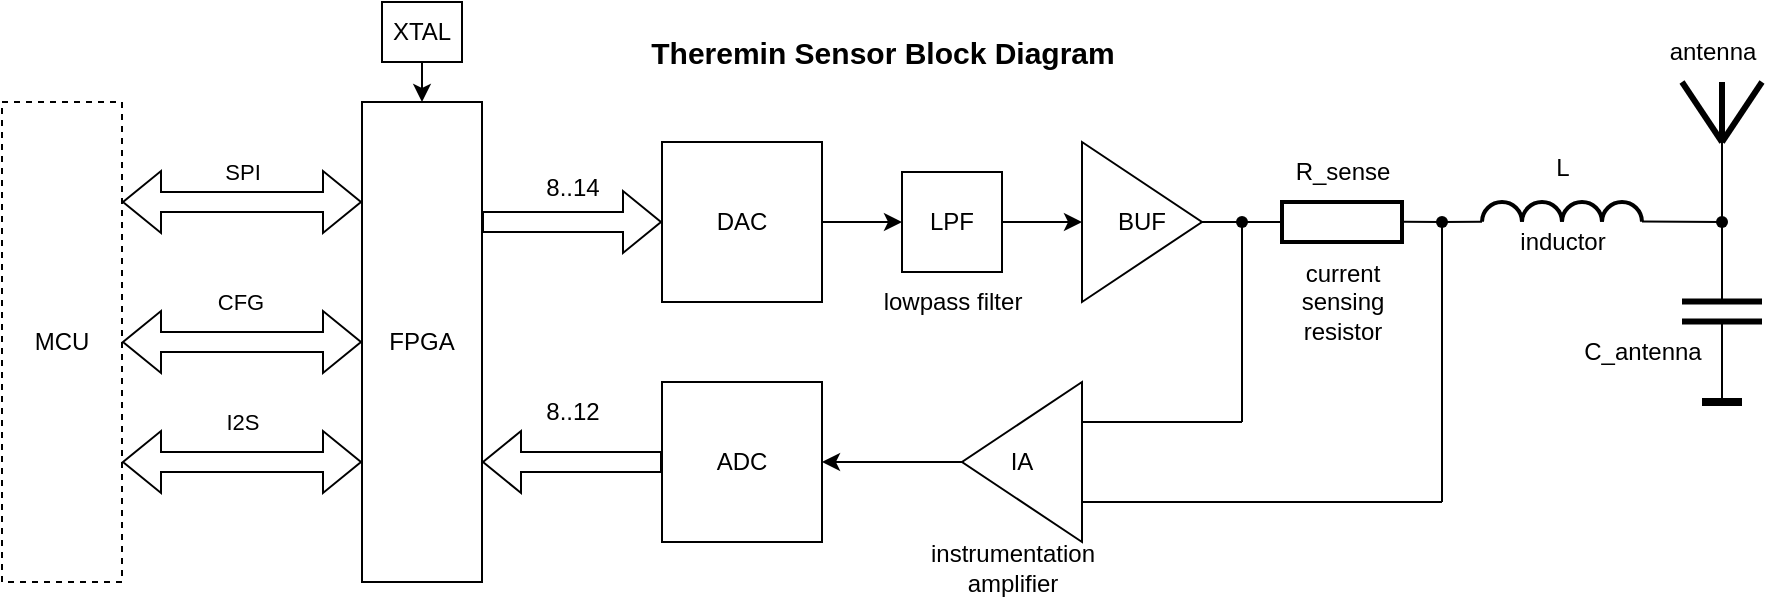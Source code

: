<mxfile version="22.1.16" type="device">
  <diagram name="Страница — 1" id="GNs12OStVKKTM1uIr7A2">
    <mxGraphModel dx="1206" dy="599" grid="1" gridSize="10" guides="1" tooltips="1" connect="1" arrows="1" fold="1" page="1" pageScale="1" pageWidth="1169" pageHeight="827" math="0" shadow="0">
      <root>
        <mxCell id="0" />
        <mxCell id="1" parent="0" />
        <mxCell id="iHbpIkFbYodwyfg4QH4O-2" value="MCU" style="rounded=0;whiteSpace=wrap;html=1;dashed=1;" vertex="1" parent="1">
          <mxGeometry x="100" y="160" width="60" height="240" as="geometry" />
        </mxCell>
        <mxCell id="iHbpIkFbYodwyfg4QH4O-25" style="edgeStyle=orthogonalEdgeStyle;rounded=0;orthogonalLoop=1;jettySize=auto;html=1;exitX=1;exitY=0.5;exitDx=0;exitDy=0;entryX=0;entryY=0.5;entryDx=0;entryDy=0;" edge="1" parent="1" source="iHbpIkFbYodwyfg4QH4O-3" target="iHbpIkFbYodwyfg4QH4O-24">
          <mxGeometry relative="1" as="geometry" />
        </mxCell>
        <mxCell id="iHbpIkFbYodwyfg4QH4O-3" value="DAC" style="whiteSpace=wrap;html=1;aspect=fixed;" vertex="1" parent="1">
          <mxGeometry x="430" y="180" width="80" height="80" as="geometry" />
        </mxCell>
        <mxCell id="iHbpIkFbYodwyfg4QH4O-4" value="ADC" style="whiteSpace=wrap;html=1;aspect=fixed;" vertex="1" parent="1">
          <mxGeometry x="430" y="300" width="80" height="80" as="geometry" />
        </mxCell>
        <mxCell id="iHbpIkFbYodwyfg4QH4O-6" value="FPGA" style="rounded=0;whiteSpace=wrap;html=1;" vertex="1" parent="1">
          <mxGeometry x="280" y="160" width="60" height="240" as="geometry" />
        </mxCell>
        <mxCell id="iHbpIkFbYodwyfg4QH4O-10" value="" style="shape=flexArrow;endArrow=classic;startArrow=classic;html=1;rounded=0;exitX=1;exitY=0.75;exitDx=0;exitDy=0;entryX=0;entryY=0.75;entryDx=0;entryDy=0;" edge="1" parent="1" source="iHbpIkFbYodwyfg4QH4O-2" target="iHbpIkFbYodwyfg4QH4O-6">
          <mxGeometry width="100" height="100" relative="1" as="geometry">
            <mxPoint x="360" y="340" as="sourcePoint" />
            <mxPoint x="460" y="240" as="targetPoint" />
          </mxGeometry>
        </mxCell>
        <mxCell id="iHbpIkFbYodwyfg4QH4O-18" value="I2S" style="edgeLabel;html=1;align=center;verticalAlign=middle;resizable=0;points=[];" vertex="1" connectable="0" parent="iHbpIkFbYodwyfg4QH4O-10">
          <mxGeometry x="0.03" y="1" relative="1" as="geometry">
            <mxPoint x="-2" y="-19" as="offset" />
          </mxGeometry>
        </mxCell>
        <mxCell id="iHbpIkFbYodwyfg4QH4O-11" value="" style="shape=flexArrow;endArrow=classic;startArrow=classic;html=1;rounded=0;exitX=1;exitY=0.5;exitDx=0;exitDy=0;entryX=0;entryY=0.5;entryDx=0;entryDy=0;" edge="1" parent="1" source="iHbpIkFbYodwyfg4QH4O-2" target="iHbpIkFbYodwyfg4QH4O-6">
          <mxGeometry width="100" height="100" relative="1" as="geometry">
            <mxPoint x="160" y="270" as="sourcePoint" />
            <mxPoint x="260" y="170" as="targetPoint" />
          </mxGeometry>
        </mxCell>
        <mxCell id="iHbpIkFbYodwyfg4QH4O-17" value="CFG" style="edgeLabel;html=1;align=center;verticalAlign=middle;resizable=0;points=[];" vertex="1" connectable="0" parent="iHbpIkFbYodwyfg4QH4O-11">
          <mxGeometry x="-0.02" y="1" relative="1" as="geometry">
            <mxPoint y="-19" as="offset" />
          </mxGeometry>
        </mxCell>
        <mxCell id="iHbpIkFbYodwyfg4QH4O-12" value="" style="shape=flexArrow;endArrow=classic;startArrow=classic;html=1;rounded=0;entryX=0;entryY=0.5;entryDx=0;entryDy=0;" edge="1" parent="1">
          <mxGeometry width="100" height="100" relative="1" as="geometry">
            <mxPoint x="160" y="210" as="sourcePoint" />
            <mxPoint x="280" y="210" as="targetPoint" />
          </mxGeometry>
        </mxCell>
        <mxCell id="iHbpIkFbYodwyfg4QH4O-16" value="SPI" style="edgeLabel;html=1;align=center;verticalAlign=middle;resizable=0;points=[];" vertex="1" connectable="0" parent="iHbpIkFbYodwyfg4QH4O-12">
          <mxGeometry x="-0.053" y="-7" relative="1" as="geometry">
            <mxPoint x="3" y="-22" as="offset" />
          </mxGeometry>
        </mxCell>
        <mxCell id="iHbpIkFbYodwyfg4QH4O-13" value="" style="shape=flexArrow;endArrow=classic;html=1;rounded=0;entryX=0;entryY=0.5;entryDx=0;entryDy=0;exitX=1;exitY=0.25;exitDx=0;exitDy=0;" edge="1" parent="1" source="iHbpIkFbYodwyfg4QH4O-6" target="iHbpIkFbYodwyfg4QH4O-3">
          <mxGeometry width="50" height="50" relative="1" as="geometry">
            <mxPoint x="400" y="210" as="sourcePoint" />
            <mxPoint x="440" y="270" as="targetPoint" />
          </mxGeometry>
        </mxCell>
        <mxCell id="iHbpIkFbYodwyfg4QH4O-14" value="" style="shape=flexArrow;endArrow=classic;html=1;rounded=0;entryX=1;entryY=0.75;entryDx=0;entryDy=0;exitX=0;exitY=0.5;exitDx=0;exitDy=0;" edge="1" parent="1" source="iHbpIkFbYodwyfg4QH4O-4" target="iHbpIkFbYodwyfg4QH4O-6">
          <mxGeometry width="50" height="50" relative="1" as="geometry">
            <mxPoint x="430" y="270" as="sourcePoint" />
            <mxPoint x="490" y="220" as="targetPoint" />
          </mxGeometry>
        </mxCell>
        <mxCell id="iHbpIkFbYodwyfg4QH4O-22" value="XTAL" style="rounded=0;whiteSpace=wrap;html=1;" vertex="1" parent="1">
          <mxGeometry x="290" y="110" width="40" height="30" as="geometry" />
        </mxCell>
        <mxCell id="iHbpIkFbYodwyfg4QH4O-23" value="" style="endArrow=classic;html=1;rounded=0;exitX=0.5;exitY=1;exitDx=0;exitDy=0;entryX=0.5;entryY=0;entryDx=0;entryDy=0;" edge="1" parent="1" source="iHbpIkFbYodwyfg4QH4O-22" target="iHbpIkFbYodwyfg4QH4O-6">
          <mxGeometry width="50" height="50" relative="1" as="geometry">
            <mxPoint x="390" y="320" as="sourcePoint" />
            <mxPoint x="440" y="270" as="targetPoint" />
          </mxGeometry>
        </mxCell>
        <mxCell id="iHbpIkFbYodwyfg4QH4O-33" style="edgeStyle=orthogonalEdgeStyle;rounded=0;orthogonalLoop=1;jettySize=auto;html=1;exitX=1;exitY=0.5;exitDx=0;exitDy=0;entryX=0;entryY=0.5;entryDx=0;entryDy=0;" edge="1" parent="1" source="iHbpIkFbYodwyfg4QH4O-24" target="iHbpIkFbYodwyfg4QH4O-26">
          <mxGeometry relative="1" as="geometry" />
        </mxCell>
        <mxCell id="iHbpIkFbYodwyfg4QH4O-24" value="LPF" style="rounded=0;whiteSpace=wrap;html=1;" vertex="1" parent="1">
          <mxGeometry x="550" y="195" width="50" height="50" as="geometry" />
        </mxCell>
        <mxCell id="iHbpIkFbYodwyfg4QH4O-26" value="BUF" style="triangle;whiteSpace=wrap;html=1;" vertex="1" parent="1">
          <mxGeometry x="640" y="180" width="60" height="80" as="geometry" />
        </mxCell>
        <mxCell id="iHbpIkFbYodwyfg4QH4O-28" style="edgeStyle=orthogonalEdgeStyle;rounded=0;orthogonalLoop=1;jettySize=auto;html=1;exitX=0;exitY=0.5;exitDx=0;exitDy=0;entryX=1;entryY=0.5;entryDx=0;entryDy=0;" edge="1" parent="1" source="iHbpIkFbYodwyfg4QH4O-27" target="iHbpIkFbYodwyfg4QH4O-4">
          <mxGeometry relative="1" as="geometry" />
        </mxCell>
        <mxCell id="iHbpIkFbYodwyfg4QH4O-27" value="IA" style="triangle;whiteSpace=wrap;html=1;flipV=0;flipH=1;" vertex="1" parent="1">
          <mxGeometry x="580" y="300" width="60" height="80" as="geometry" />
        </mxCell>
        <mxCell id="iHbpIkFbYodwyfg4QH4O-29" value="" style="verticalLabelPosition=bottom;verticalAlign=top;html=1;shape=mxgraph.basic.rect;fillColor2=none;strokeWidth=2;size=20;indent=5;" vertex="1" parent="1">
          <mxGeometry x="740" y="210" width="60" height="20" as="geometry" />
        </mxCell>
        <mxCell id="iHbpIkFbYodwyfg4QH4O-31" value="" style="endArrow=none;html=1;rounded=0;exitDx=0;exitDy=0;" edge="1" parent="1" source="iHbpIkFbYodwyfg4QH4O-61" target="iHbpIkFbYodwyfg4QH4O-29">
          <mxGeometry width="50" height="50" relative="1" as="geometry">
            <mxPoint x="420" y="270" as="sourcePoint" />
            <mxPoint x="730" y="180" as="targetPoint" />
          </mxGeometry>
        </mxCell>
        <mxCell id="iHbpIkFbYodwyfg4QH4O-34" value="R_sense" style="text;html=1;align=center;verticalAlign=middle;resizable=0;points=[];autosize=1;strokeColor=none;fillColor=none;" vertex="1" parent="1">
          <mxGeometry x="735" y="180" width="70" height="30" as="geometry" />
        </mxCell>
        <mxCell id="iHbpIkFbYodwyfg4QH4O-35" value="" style="endArrow=none;html=1;rounded=0;targetPerimeterSpacing=7;" edge="1" parent="1">
          <mxGeometry width="50" height="50" relative="1" as="geometry">
            <mxPoint x="720" y="320" as="sourcePoint" />
            <mxPoint x="720" y="220" as="targetPoint" />
          </mxGeometry>
        </mxCell>
        <mxCell id="iHbpIkFbYodwyfg4QH4O-36" value="" style="endArrow=none;html=1;rounded=0;exitX=-0.037;exitY=0.285;exitDx=0;exitDy=0;exitPerimeter=0;" edge="1" parent="1">
          <mxGeometry width="50" height="50" relative="1" as="geometry">
            <mxPoint x="640" y="320.0" as="sourcePoint" />
            <mxPoint x="720" y="320" as="targetPoint" />
          </mxGeometry>
        </mxCell>
        <mxCell id="iHbpIkFbYodwyfg4QH4O-37" value="" style="endArrow=none;html=1;rounded=0;exitX=-0.037;exitY=0.285;exitDx=0;exitDy=0;exitPerimeter=0;" edge="1" parent="1">
          <mxGeometry width="50" height="50" relative="1" as="geometry">
            <mxPoint x="640" y="360.0" as="sourcePoint" />
            <mxPoint x="820" y="360" as="targetPoint" />
          </mxGeometry>
        </mxCell>
        <mxCell id="iHbpIkFbYodwyfg4QH4O-38" value="" style="endArrow=none;html=1;rounded=0;targetPerimeterSpacing=7;" edge="1" parent="1">
          <mxGeometry width="50" height="50" relative="1" as="geometry">
            <mxPoint x="820" y="360" as="sourcePoint" />
            <mxPoint x="820" y="220" as="targetPoint" />
          </mxGeometry>
        </mxCell>
        <mxCell id="iHbpIkFbYodwyfg4QH4O-39" value="" style="endArrow=none;html=1;rounded=0;exitDx=0;exitDy=0;" edge="1" parent="1" source="iHbpIkFbYodwyfg4QH4O-63">
          <mxGeometry width="50" height="50" relative="1" as="geometry">
            <mxPoint x="800" y="219.86" as="sourcePoint" />
            <mxPoint x="840" y="219.86" as="targetPoint" />
          </mxGeometry>
        </mxCell>
        <mxCell id="iHbpIkFbYodwyfg4QH4O-40" value="lowpass filter" style="text;html=1;align=center;verticalAlign=middle;resizable=0;points=[];autosize=1;strokeColor=none;fillColor=none;" vertex="1" parent="1">
          <mxGeometry x="530" y="245" width="90" height="30" as="geometry" />
        </mxCell>
        <mxCell id="iHbpIkFbYodwyfg4QH4O-41" value="instrumentation&lt;br&gt;amplifier" style="text;html=1;align=center;verticalAlign=middle;resizable=0;points=[];autosize=1;strokeColor=none;fillColor=none;" vertex="1" parent="1">
          <mxGeometry x="550" y="373" width="110" height="40" as="geometry" />
        </mxCell>
        <mxCell id="iHbpIkFbYodwyfg4QH4O-42" value="current&lt;br&gt;sensing&lt;br&gt;resistor" style="text;html=1;align=center;verticalAlign=middle;resizable=0;points=[];autosize=1;strokeColor=none;fillColor=none;" vertex="1" parent="1">
          <mxGeometry x="740" y="230" width="60" height="60" as="geometry" />
        </mxCell>
        <mxCell id="iHbpIkFbYodwyfg4QH4O-43" value="8..14" style="text;html=1;align=center;verticalAlign=middle;resizable=0;points=[];autosize=1;strokeColor=none;fillColor=none;" vertex="1" parent="1">
          <mxGeometry x="360" y="188" width="50" height="30" as="geometry" />
        </mxCell>
        <mxCell id="iHbpIkFbYodwyfg4QH4O-44" value="8..12" style="text;html=1;align=center;verticalAlign=middle;resizable=0;points=[];autosize=1;strokeColor=none;fillColor=none;" vertex="1" parent="1">
          <mxGeometry x="360" y="300" width="50" height="30" as="geometry" />
        </mxCell>
        <mxCell id="iHbpIkFbYodwyfg4QH4O-46" value="" style="verticalLabelPosition=bottom;verticalAlign=top;html=1;shape=mxgraph.basic.arc;startAngle=0.752;endAngle=0.248;strokeWidth=2;" vertex="1" parent="1">
          <mxGeometry x="840" y="210" width="20" height="20" as="geometry" />
        </mxCell>
        <mxCell id="iHbpIkFbYodwyfg4QH4O-47" value="" style="verticalLabelPosition=bottom;verticalAlign=top;html=1;shape=mxgraph.basic.arc;startAngle=0.752;endAngle=0.248;strokeWidth=2;" vertex="1" parent="1">
          <mxGeometry x="860" y="210" width="20" height="20" as="geometry" />
        </mxCell>
        <mxCell id="iHbpIkFbYodwyfg4QH4O-48" value="" style="verticalLabelPosition=bottom;verticalAlign=top;html=1;shape=mxgraph.basic.arc;startAngle=0.752;endAngle=0.248;strokeWidth=2;" vertex="1" parent="1">
          <mxGeometry x="880" y="210" width="20" height="20" as="geometry" />
        </mxCell>
        <mxCell id="iHbpIkFbYodwyfg4QH4O-49" value="" style="verticalLabelPosition=bottom;verticalAlign=top;html=1;shape=mxgraph.basic.arc;startAngle=0.752;endAngle=0.248;strokeWidth=2;" vertex="1" parent="1">
          <mxGeometry x="900" y="210" width="20" height="20" as="geometry" />
        </mxCell>
        <mxCell id="iHbpIkFbYodwyfg4QH4O-50" value="" style="endArrow=none;html=1;rounded=0;exitDx=0;exitDy=0;" edge="1" parent="1" source="iHbpIkFbYodwyfg4QH4O-65">
          <mxGeometry width="50" height="50" relative="1" as="geometry">
            <mxPoint x="920" y="219.8" as="sourcePoint" />
            <mxPoint x="960" y="219.8" as="targetPoint" />
          </mxGeometry>
        </mxCell>
        <mxCell id="iHbpIkFbYodwyfg4QH4O-51" value="" style="endArrow=none;html=1;rounded=0;targetPerimeterSpacing=7;" edge="1" parent="1">
          <mxGeometry width="50" height="50" relative="1" as="geometry">
            <mxPoint x="960" y="260" as="sourcePoint" />
            <mxPoint x="960" y="220" as="targetPoint" />
          </mxGeometry>
        </mxCell>
        <mxCell id="iHbpIkFbYodwyfg4QH4O-52" value="" style="endArrow=none;html=1;rounded=0;exitX=1;exitY=0.5;exitDx=0;exitDy=0;strokeWidth=3;" edge="1" parent="1">
          <mxGeometry width="50" height="50" relative="1" as="geometry">
            <mxPoint x="940" y="259.8" as="sourcePoint" />
            <mxPoint x="980" y="259.8" as="targetPoint" />
          </mxGeometry>
        </mxCell>
        <mxCell id="iHbpIkFbYodwyfg4QH4O-53" value="" style="endArrow=none;html=1;rounded=0;exitX=1;exitY=0.5;exitDx=0;exitDy=0;strokeWidth=3;" edge="1" parent="1">
          <mxGeometry width="50" height="50" relative="1" as="geometry">
            <mxPoint x="940" y="269.8" as="sourcePoint" />
            <mxPoint x="980" y="269.8" as="targetPoint" />
          </mxGeometry>
        </mxCell>
        <mxCell id="iHbpIkFbYodwyfg4QH4O-54" value="" style="endArrow=none;html=1;rounded=0;targetPerimeterSpacing=7;" edge="1" parent="1">
          <mxGeometry width="50" height="50" relative="1" as="geometry">
            <mxPoint x="960" y="310" as="sourcePoint" />
            <mxPoint x="960" y="270" as="targetPoint" />
          </mxGeometry>
        </mxCell>
        <mxCell id="iHbpIkFbYodwyfg4QH4O-55" value="" style="endArrow=none;html=1;rounded=0;strokeWidth=4;" edge="1" parent="1">
          <mxGeometry width="50" height="50" relative="1" as="geometry">
            <mxPoint x="950" y="310" as="sourcePoint" />
            <mxPoint x="970" y="310" as="targetPoint" />
          </mxGeometry>
        </mxCell>
        <mxCell id="iHbpIkFbYodwyfg4QH4O-56" value="" style="endArrow=none;html=1;rounded=0;targetPerimeterSpacing=7;" edge="1" parent="1">
          <mxGeometry width="50" height="50" relative="1" as="geometry">
            <mxPoint x="960" y="220" as="sourcePoint" />
            <mxPoint x="960" y="180" as="targetPoint" />
          </mxGeometry>
        </mxCell>
        <mxCell id="iHbpIkFbYodwyfg4QH4O-57" value="" style="endArrow=none;html=1;rounded=0;targetPerimeterSpacing=7;strokeWidth=3;" edge="1" parent="1">
          <mxGeometry width="50" height="50" relative="1" as="geometry">
            <mxPoint x="960" y="180" as="sourcePoint" />
            <mxPoint x="940" y="150" as="targetPoint" />
          </mxGeometry>
        </mxCell>
        <mxCell id="iHbpIkFbYodwyfg4QH4O-58" value="" style="endArrow=none;html=1;rounded=0;targetPerimeterSpacing=7;strokeWidth=3;" edge="1" parent="1">
          <mxGeometry width="50" height="50" relative="1" as="geometry">
            <mxPoint x="980" y="150" as="sourcePoint" />
            <mxPoint x="960" y="180" as="targetPoint" />
          </mxGeometry>
        </mxCell>
        <mxCell id="iHbpIkFbYodwyfg4QH4O-59" value="" style="endArrow=none;html=1;rounded=0;targetPerimeterSpacing=7;strokeWidth=3;" edge="1" parent="1">
          <mxGeometry width="50" height="50" relative="1" as="geometry">
            <mxPoint x="960" y="150" as="sourcePoint" />
            <mxPoint x="960" y="180" as="targetPoint" />
          </mxGeometry>
        </mxCell>
        <mxCell id="iHbpIkFbYodwyfg4QH4O-62" value="" style="endArrow=none;html=1;rounded=0;exitX=1;exitY=0.5;exitDx=0;exitDy=0;" edge="1" parent="1" source="iHbpIkFbYodwyfg4QH4O-26" target="iHbpIkFbYodwyfg4QH4O-61">
          <mxGeometry width="50" height="50" relative="1" as="geometry">
            <mxPoint x="700" y="220" as="sourcePoint" />
            <mxPoint x="740" y="220" as="targetPoint" />
          </mxGeometry>
        </mxCell>
        <mxCell id="iHbpIkFbYodwyfg4QH4O-61" value="" style="shape=waypoint;sketch=0;fillStyle=solid;size=6;pointerEvents=1;points=[];fillColor=none;resizable=0;rotatable=0;perimeter=centerPerimeter;snapToPoint=1;" vertex="1" parent="1">
          <mxGeometry x="710" y="210" width="20" height="20" as="geometry" />
        </mxCell>
        <mxCell id="iHbpIkFbYodwyfg4QH4O-64" value="" style="endArrow=none;html=1;rounded=0;exitX=1;exitY=0.5;exitDx=0;exitDy=0;" edge="1" parent="1" target="iHbpIkFbYodwyfg4QH4O-63">
          <mxGeometry width="50" height="50" relative="1" as="geometry">
            <mxPoint x="800" y="219.86" as="sourcePoint" />
            <mxPoint x="840" y="219.86" as="targetPoint" />
          </mxGeometry>
        </mxCell>
        <mxCell id="iHbpIkFbYodwyfg4QH4O-63" value="" style="shape=waypoint;sketch=0;fillStyle=solid;size=6;pointerEvents=1;points=[];fillColor=none;resizable=0;rotatable=0;perimeter=centerPerimeter;snapToPoint=1;" vertex="1" parent="1">
          <mxGeometry x="810" y="210" width="20" height="20" as="geometry" />
        </mxCell>
        <mxCell id="iHbpIkFbYodwyfg4QH4O-66" value="" style="endArrow=none;html=1;rounded=0;exitX=1;exitY=0.5;exitDx=0;exitDy=0;" edge="1" parent="1" target="iHbpIkFbYodwyfg4QH4O-65">
          <mxGeometry width="50" height="50" relative="1" as="geometry">
            <mxPoint x="920" y="219.8" as="sourcePoint" />
            <mxPoint x="960" y="219.8" as="targetPoint" />
          </mxGeometry>
        </mxCell>
        <mxCell id="iHbpIkFbYodwyfg4QH4O-65" value="" style="shape=waypoint;sketch=0;fillStyle=solid;size=6;pointerEvents=1;points=[];fillColor=none;resizable=0;rotatable=0;perimeter=centerPerimeter;snapToPoint=1;" vertex="1" parent="1">
          <mxGeometry x="950" y="210" width="20" height="20" as="geometry" />
        </mxCell>
        <mxCell id="iHbpIkFbYodwyfg4QH4O-67" value="L" style="text;html=1;align=center;verticalAlign=middle;resizable=0;points=[];autosize=1;strokeColor=none;fillColor=none;" vertex="1" parent="1">
          <mxGeometry x="865" y="178" width="30" height="30" as="geometry" />
        </mxCell>
        <mxCell id="iHbpIkFbYodwyfg4QH4O-68" value="inductor" style="text;html=1;align=center;verticalAlign=middle;resizable=0;points=[];autosize=1;strokeColor=none;fillColor=none;" vertex="1" parent="1">
          <mxGeometry x="845" y="215" width="70" height="30" as="geometry" />
        </mxCell>
        <mxCell id="iHbpIkFbYodwyfg4QH4O-69" value="C_antenna" style="text;html=1;align=center;verticalAlign=middle;resizable=0;points=[];autosize=1;strokeColor=none;fillColor=none;" vertex="1" parent="1">
          <mxGeometry x="880" y="270" width="80" height="30" as="geometry" />
        </mxCell>
        <mxCell id="iHbpIkFbYodwyfg4QH4O-70" value="antenna" style="text;html=1;align=center;verticalAlign=middle;resizable=0;points=[];autosize=1;strokeColor=none;fillColor=none;" vertex="1" parent="1">
          <mxGeometry x="920" y="120" width="70" height="30" as="geometry" />
        </mxCell>
        <mxCell id="iHbpIkFbYodwyfg4QH4O-72" value="Theremin Sensor Block Diagram" style="text;html=1;align=center;verticalAlign=middle;resizable=0;points=[];autosize=1;strokeColor=none;fillColor=none;fontSize=15;fontStyle=1" vertex="1" parent="1">
          <mxGeometry x="410" y="120" width="260" height="30" as="geometry" />
        </mxCell>
      </root>
    </mxGraphModel>
  </diagram>
</mxfile>
